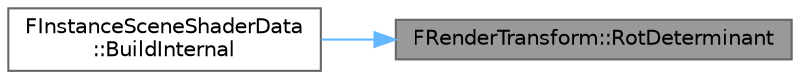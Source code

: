 digraph "FRenderTransform::RotDeterminant"
{
 // INTERACTIVE_SVG=YES
 // LATEX_PDF_SIZE
  bgcolor="transparent";
  edge [fontname=Helvetica,fontsize=10,labelfontname=Helvetica,labelfontsize=10];
  node [fontname=Helvetica,fontsize=10,shape=box,height=0.2,width=0.4];
  rankdir="RL";
  Node1 [id="Node000001",label="FRenderTransform::RotDeterminant",height=0.2,width=0.4,color="gray40", fillcolor="grey60", style="filled", fontcolor="black",tooltip=" "];
  Node1 -> Node2 [id="edge1_Node000001_Node000002",dir="back",color="steelblue1",style="solid",tooltip=" "];
  Node2 [id="Node000002",label="FInstanceSceneShaderData\l::BuildInternal",height=0.2,width=0.4,color="grey40", fillcolor="white", style="filled",URL="$d6/d3a/structFInstanceSceneShaderData.html#ae41b4d03657165473a5f0b8c418ee6d0",tooltip=" "];
}
